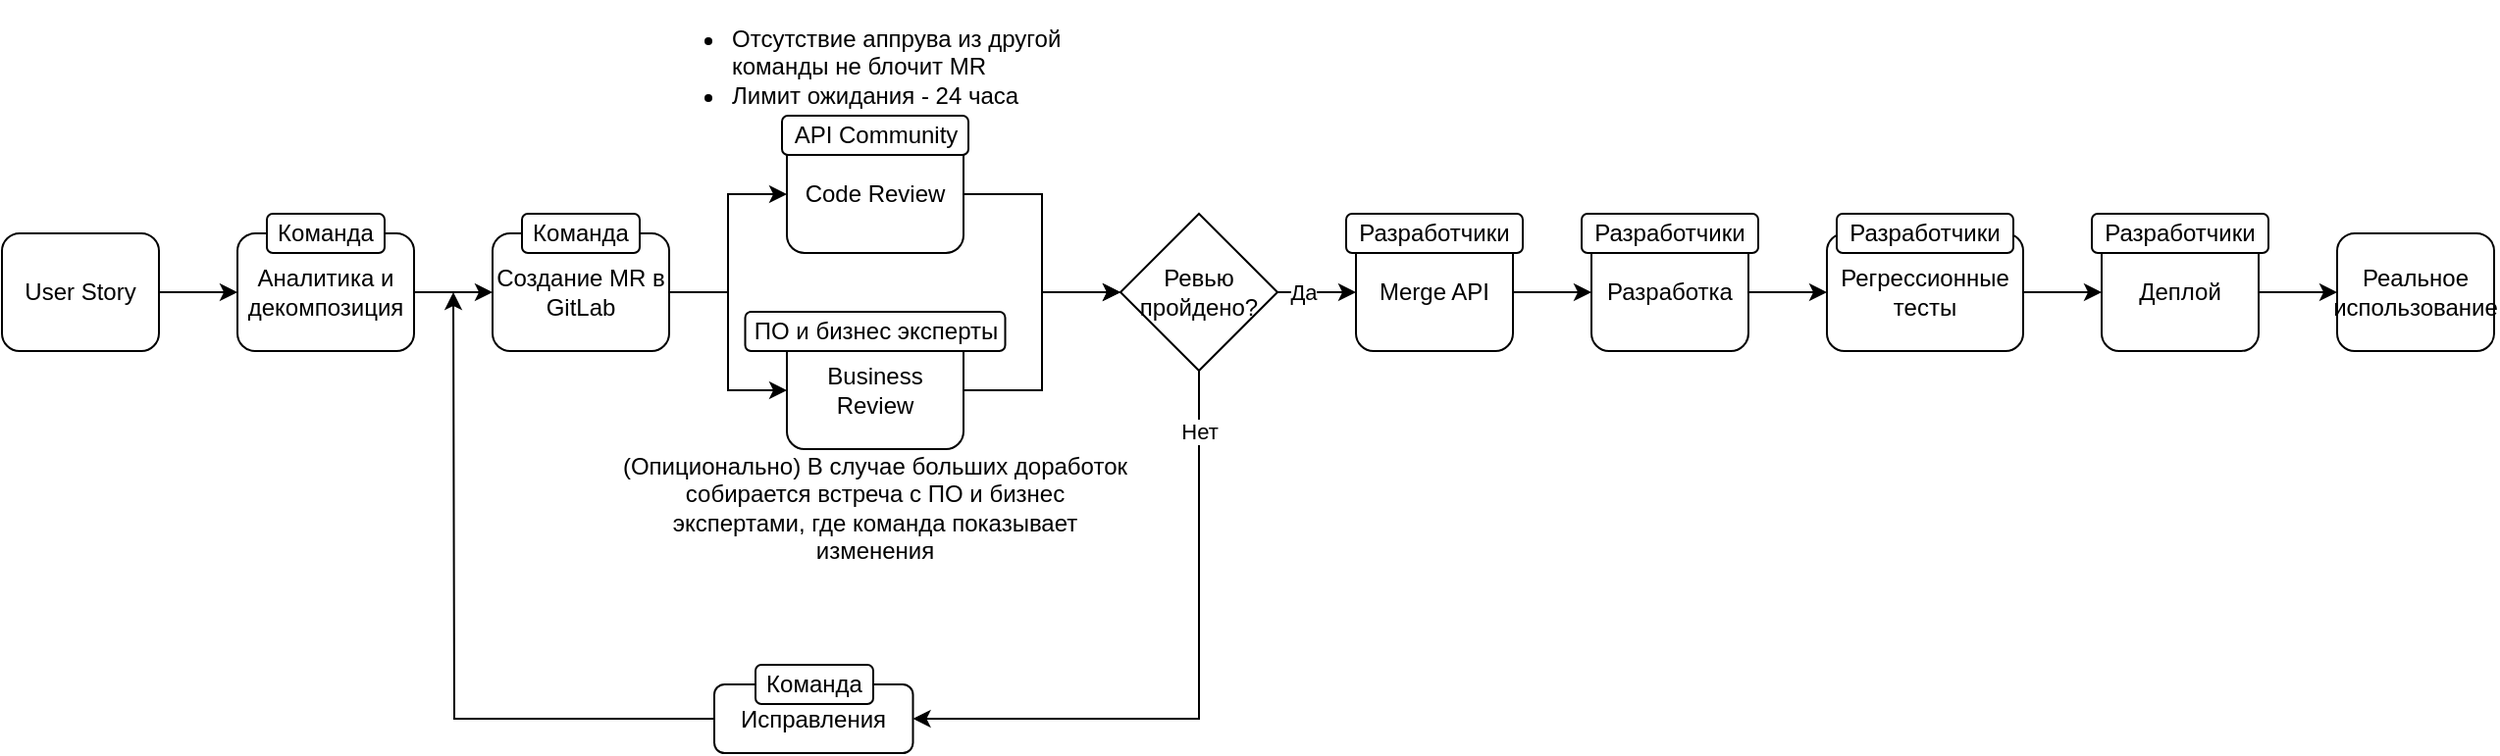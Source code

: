 <mxfile version="24.7.17">
  <diagram name="Page-1" id="ldK_1JDutHLzsAgBatjB">
    <mxGraphModel dx="1306" dy="686" grid="1" gridSize="10" guides="1" tooltips="1" connect="1" arrows="1" fold="1" page="1" pageScale="1" pageWidth="827" pageHeight="1169" math="0" shadow="0">
      <root>
        <mxCell id="0" />
        <mxCell id="1" parent="0" />
        <mxCell id="17lgqiEoOi6GXAEU-srC-3" style="edgeStyle=orthogonalEdgeStyle;rounded=0;orthogonalLoop=1;jettySize=auto;html=1;entryX=0;entryY=0.5;entryDx=0;entryDy=0;" edge="1" parent="1" source="17lgqiEoOi6GXAEU-srC-1" target="17lgqiEoOi6GXAEU-srC-2">
          <mxGeometry relative="1" as="geometry" />
        </mxCell>
        <mxCell id="17lgqiEoOi6GXAEU-srC-1" value="User Story" style="rounded=1;whiteSpace=wrap;html=1;" vertex="1" parent="1">
          <mxGeometry y="370" width="80" height="60" as="geometry" />
        </mxCell>
        <mxCell id="17lgqiEoOi6GXAEU-srC-6" style="edgeStyle=orthogonalEdgeStyle;rounded=0;orthogonalLoop=1;jettySize=auto;html=1;entryX=0;entryY=0.5;entryDx=0;entryDy=0;" edge="1" parent="1" source="17lgqiEoOi6GXAEU-srC-2" target="17lgqiEoOi6GXAEU-srC-5">
          <mxGeometry relative="1" as="geometry" />
        </mxCell>
        <mxCell id="17lgqiEoOi6GXAEU-srC-2" value="Аналитика и декомпозиция" style="rounded=1;whiteSpace=wrap;html=1;" vertex="1" parent="1">
          <mxGeometry x="120" y="370" width="90" height="60" as="geometry" />
        </mxCell>
        <mxCell id="17lgqiEoOi6GXAEU-srC-4" value="Команда" style="rounded=1;whiteSpace=wrap;html=1;" vertex="1" parent="1">
          <mxGeometry x="135" y="360" width="60" height="20" as="geometry" />
        </mxCell>
        <mxCell id="17lgqiEoOi6GXAEU-srC-15" style="edgeStyle=orthogonalEdgeStyle;rounded=0;orthogonalLoop=1;jettySize=auto;html=1;entryX=0;entryY=0.5;entryDx=0;entryDy=0;" edge="1" parent="1" source="17lgqiEoOi6GXAEU-srC-5" target="17lgqiEoOi6GXAEU-srC-8">
          <mxGeometry relative="1" as="geometry" />
        </mxCell>
        <mxCell id="17lgqiEoOi6GXAEU-srC-55" style="edgeStyle=orthogonalEdgeStyle;rounded=0;orthogonalLoop=1;jettySize=auto;html=1;entryX=0;entryY=0.5;entryDx=0;entryDy=0;" edge="1" parent="1" source="17lgqiEoOi6GXAEU-srC-5" target="17lgqiEoOi6GXAEU-srC-9">
          <mxGeometry relative="1" as="geometry" />
        </mxCell>
        <mxCell id="17lgqiEoOi6GXAEU-srC-5" value="Создание MR в GitLab" style="rounded=1;whiteSpace=wrap;html=1;" vertex="1" parent="1">
          <mxGeometry x="250" y="370" width="90" height="60" as="geometry" />
        </mxCell>
        <mxCell id="17lgqiEoOi6GXAEU-srC-7" value="Команда" style="rounded=1;whiteSpace=wrap;html=1;" vertex="1" parent="1">
          <mxGeometry x="265" y="360" width="60" height="20" as="geometry" />
        </mxCell>
        <mxCell id="17lgqiEoOi6GXAEU-srC-27" style="edgeStyle=orthogonalEdgeStyle;rounded=0;orthogonalLoop=1;jettySize=auto;html=1;entryX=0;entryY=0.5;entryDx=0;entryDy=0;" edge="1" parent="1" source="17lgqiEoOi6GXAEU-srC-8" target="17lgqiEoOi6GXAEU-srC-22">
          <mxGeometry relative="1" as="geometry" />
        </mxCell>
        <mxCell id="17lgqiEoOi6GXAEU-srC-8" value="Code Review" style="rounded=1;whiteSpace=wrap;html=1;" vertex="1" parent="1">
          <mxGeometry x="400" y="320" width="90" height="60" as="geometry" />
        </mxCell>
        <mxCell id="17lgqiEoOi6GXAEU-srC-31" style="edgeStyle=orthogonalEdgeStyle;rounded=0;orthogonalLoop=1;jettySize=auto;html=1;entryX=0;entryY=0.5;entryDx=0;entryDy=0;" edge="1" parent="1" source="17lgqiEoOi6GXAEU-srC-9" target="17lgqiEoOi6GXAEU-srC-22">
          <mxGeometry relative="1" as="geometry" />
        </mxCell>
        <mxCell id="17lgqiEoOi6GXAEU-srC-9" value="Business Review" style="rounded=1;whiteSpace=wrap;html=1;" vertex="1" parent="1">
          <mxGeometry x="400" y="420" width="90" height="60" as="geometry" />
        </mxCell>
        <mxCell id="17lgqiEoOi6GXAEU-srC-10" value="API Community" style="rounded=1;whiteSpace=wrap;html=1;" vertex="1" parent="1">
          <mxGeometry x="397.5" y="310" width="95" height="20" as="geometry" />
        </mxCell>
        <mxCell id="17lgqiEoOi6GXAEU-srC-11" value="ПО и бизнес эксперты" style="rounded=1;whiteSpace=wrap;html=1;" vertex="1" parent="1">
          <mxGeometry x="378.75" y="410" width="132.5" height="20" as="geometry" />
        </mxCell>
        <mxCell id="17lgqiEoOi6GXAEU-srC-25" style="edgeStyle=orthogonalEdgeStyle;rounded=0;orthogonalLoop=1;jettySize=auto;html=1;entryX=1;entryY=0.5;entryDx=0;entryDy=0;exitX=0.5;exitY=1;exitDx=0;exitDy=0;" edge="1" parent="1" source="17lgqiEoOi6GXAEU-srC-22" target="17lgqiEoOi6GXAEU-srC-36">
          <mxGeometry relative="1" as="geometry">
            <mxPoint x="650" y="510" as="targetPoint" />
          </mxGeometry>
        </mxCell>
        <mxCell id="17lgqiEoOi6GXAEU-srC-26" value="Нет" style="edgeLabel;html=1;align=center;verticalAlign=middle;resizable=0;points=[];" vertex="1" connectable="0" parent="17lgqiEoOi6GXAEU-srC-25">
          <mxGeometry x="-0.28" y="2" relative="1" as="geometry">
            <mxPoint x="-2" y="-86" as="offset" />
          </mxGeometry>
        </mxCell>
        <mxCell id="17lgqiEoOi6GXAEU-srC-22" value="Ревью пройдено?" style="rhombus;whiteSpace=wrap;html=1;" vertex="1" parent="1">
          <mxGeometry x="570" y="360" width="80" height="80" as="geometry" />
        </mxCell>
        <mxCell id="17lgqiEoOi6GXAEU-srC-33" value="&lt;ul&gt;&lt;li&gt;&lt;span style=&quot;background-color: initial;&quot;&gt;Отсутствие аппрува из другой команды не блочит MR&lt;br&gt;&lt;/span&gt;&lt;/li&gt;&lt;li&gt;&lt;span style=&quot;background-color: initial;&quot;&gt;Лимит ожидания - 24 часа&lt;/span&gt;&lt;/li&gt;&lt;/ul&gt;" style="text;html=1;align=left;verticalAlign=middle;whiteSpace=wrap;rounded=0;" vertex="1" parent="1">
          <mxGeometry x="330" y="260" width="230" height="50" as="geometry" />
        </mxCell>
        <mxCell id="17lgqiEoOi6GXAEU-srC-35" value="(Опиционально) В случае больших доработок собирается встреча с ПО и бизнес экспертами, где команда показывает изменения" style="text;html=1;align=center;verticalAlign=middle;whiteSpace=wrap;rounded=0;" vertex="1" parent="1">
          <mxGeometry x="315.01" y="490" width="260" height="40" as="geometry" />
        </mxCell>
        <mxCell id="17lgqiEoOi6GXAEU-srC-37" style="edgeStyle=orthogonalEdgeStyle;rounded=0;orthogonalLoop=1;jettySize=auto;html=1;" edge="1" parent="1" source="17lgqiEoOi6GXAEU-srC-36">
          <mxGeometry relative="1" as="geometry">
            <mxPoint x="230" y="400.0" as="targetPoint" />
          </mxGeometry>
        </mxCell>
        <mxCell id="17lgqiEoOi6GXAEU-srC-36" value="Исправления" style="rounded=1;whiteSpace=wrap;html=1;" vertex="1" parent="1">
          <mxGeometry x="363" y="600" width="101.25" height="35" as="geometry" />
        </mxCell>
        <mxCell id="17lgqiEoOi6GXAEU-srC-38" value="Команда" style="rounded=1;whiteSpace=wrap;html=1;" vertex="1" parent="1">
          <mxGeometry x="384" y="590" width="60" height="20" as="geometry" />
        </mxCell>
        <mxCell id="17lgqiEoOi6GXAEU-srC-48" style="edgeStyle=orthogonalEdgeStyle;rounded=0;orthogonalLoop=1;jettySize=auto;html=1;entryX=0;entryY=0.5;entryDx=0;entryDy=0;" edge="1" parent="1" source="17lgqiEoOi6GXAEU-srC-40" target="17lgqiEoOi6GXAEU-srC-41">
          <mxGeometry relative="1" as="geometry" />
        </mxCell>
        <mxCell id="17lgqiEoOi6GXAEU-srC-40" value="Разработка" style="rounded=1;whiteSpace=wrap;html=1;" vertex="1" parent="1">
          <mxGeometry x="810" y="370" width="80" height="60" as="geometry" />
        </mxCell>
        <mxCell id="17lgqiEoOi6GXAEU-srC-49" style="edgeStyle=orthogonalEdgeStyle;rounded=0;orthogonalLoop=1;jettySize=auto;html=1;entryX=0;entryY=0.5;entryDx=0;entryDy=0;" edge="1" parent="1" source="17lgqiEoOi6GXAEU-srC-41" target="17lgqiEoOi6GXAEU-srC-42">
          <mxGeometry relative="1" as="geometry" />
        </mxCell>
        <mxCell id="17lgqiEoOi6GXAEU-srC-41" value="Регрессионные тесты" style="rounded=1;whiteSpace=wrap;html=1;" vertex="1" parent="1">
          <mxGeometry x="930" y="370" width="100" height="60" as="geometry" />
        </mxCell>
        <mxCell id="17lgqiEoOi6GXAEU-srC-50" style="edgeStyle=orthogonalEdgeStyle;rounded=0;orthogonalLoop=1;jettySize=auto;html=1;entryX=0;entryY=0.5;entryDx=0;entryDy=0;" edge="1" parent="1" source="17lgqiEoOi6GXAEU-srC-42" target="17lgqiEoOi6GXAEU-srC-44">
          <mxGeometry relative="1" as="geometry" />
        </mxCell>
        <mxCell id="17lgqiEoOi6GXAEU-srC-42" value="Деплой" style="rounded=1;whiteSpace=wrap;html=1;" vertex="1" parent="1">
          <mxGeometry x="1070" y="370" width="80" height="60" as="geometry" />
        </mxCell>
        <mxCell id="17lgqiEoOi6GXAEU-srC-44" value="Реальное использование" style="rounded=1;whiteSpace=wrap;html=1;" vertex="1" parent="1">
          <mxGeometry x="1190" y="370" width="80" height="60" as="geometry" />
        </mxCell>
        <mxCell id="17lgqiEoOi6GXAEU-srC-45" value="" style="edgeStyle=orthogonalEdgeStyle;rounded=0;orthogonalLoop=1;jettySize=auto;html=1;" edge="1" parent="1" source="17lgqiEoOi6GXAEU-srC-22" target="17lgqiEoOi6GXAEU-srC-39">
          <mxGeometry relative="1" as="geometry">
            <mxPoint x="710" y="400" as="targetPoint" />
            <mxPoint x="650" y="400" as="sourcePoint" />
          </mxGeometry>
        </mxCell>
        <mxCell id="17lgqiEoOi6GXAEU-srC-46" value="Да" style="edgeLabel;html=1;align=center;verticalAlign=middle;resizable=0;points=[];" vertex="1" connectable="0" parent="17lgqiEoOi6GXAEU-srC-45">
          <mxGeometry x="-0.266" y="1" relative="1" as="geometry">
            <mxPoint x="-2" y="1" as="offset" />
          </mxGeometry>
        </mxCell>
        <mxCell id="17lgqiEoOi6GXAEU-srC-47" style="edgeStyle=orthogonalEdgeStyle;rounded=0;orthogonalLoop=1;jettySize=auto;html=1;entryX=0;entryY=0.5;entryDx=0;entryDy=0;" edge="1" parent="1" source="17lgqiEoOi6GXAEU-srC-39" target="17lgqiEoOi6GXAEU-srC-40">
          <mxGeometry relative="1" as="geometry" />
        </mxCell>
        <mxCell id="17lgqiEoOi6GXAEU-srC-39" value="Merge API" style="rounded=1;whiteSpace=wrap;html=1;" vertex="1" parent="1">
          <mxGeometry x="690" y="370" width="80" height="60" as="geometry" />
        </mxCell>
        <mxCell id="17lgqiEoOi6GXAEU-srC-51" value="Разработчики" style="rounded=1;whiteSpace=wrap;html=1;" vertex="1" parent="1">
          <mxGeometry x="685" y="360" width="90" height="20" as="geometry" />
        </mxCell>
        <mxCell id="17lgqiEoOi6GXAEU-srC-52" value="Разработчики" style="rounded=1;whiteSpace=wrap;html=1;" vertex="1" parent="1">
          <mxGeometry x="805" y="360" width="90" height="20" as="geometry" />
        </mxCell>
        <mxCell id="17lgqiEoOi6GXAEU-srC-53" value="Разработчики" style="rounded=1;whiteSpace=wrap;html=1;" vertex="1" parent="1">
          <mxGeometry x="935" y="360" width="90" height="20" as="geometry" />
        </mxCell>
        <mxCell id="17lgqiEoOi6GXAEU-srC-54" value="Разработчики" style="rounded=1;whiteSpace=wrap;html=1;" vertex="1" parent="1">
          <mxGeometry x="1065" y="360" width="90" height="20" as="geometry" />
        </mxCell>
      </root>
    </mxGraphModel>
  </diagram>
</mxfile>
